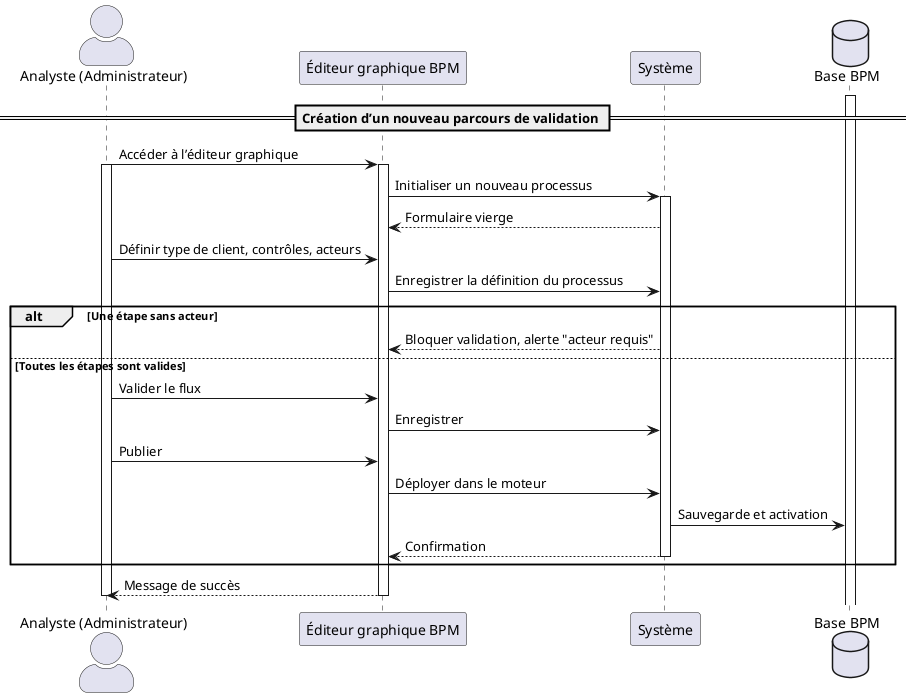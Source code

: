 @startuml UC048
skinparam actorStyle awesome

actor "Analyste (Administrateur)" as Analyste
participant "Éditeur graphique BPM" as UI
participant "Système" as Moteur
database "Base BPM" as BPM

== Création d’un nouveau parcours de validation ==
    activate BPM
Analyste -> UI : Accéder à l’éditeur graphique
activate UI
activate Analyste
UI -> Moteur : Initialiser un nouveau processus
activate Moteur
Moteur --> UI : Formulaire vierge

Analyste -> UI : Définir type de client, contrôles, acteurs
UI -> Moteur : Enregistrer la définition du processus

alt Une étape sans acteur
    Moteur --> UI : Bloquer validation, alerte "acteur requis"
else Toutes les étapes sont valides
    Analyste -> UI : Valider le flux
    UI -> Moteur : Enregistrer
    Analyste -> UI : Publier
    UI -> Moteur : Déployer dans le moteur
    Moteur -> BPM : Sauvegarde et activation
    Moteur --> UI : Confirmation
    deactivate Moteur
end

UI --> Analyste : Message de succès
deactivate UI
deactivate Analyste
@enduml
